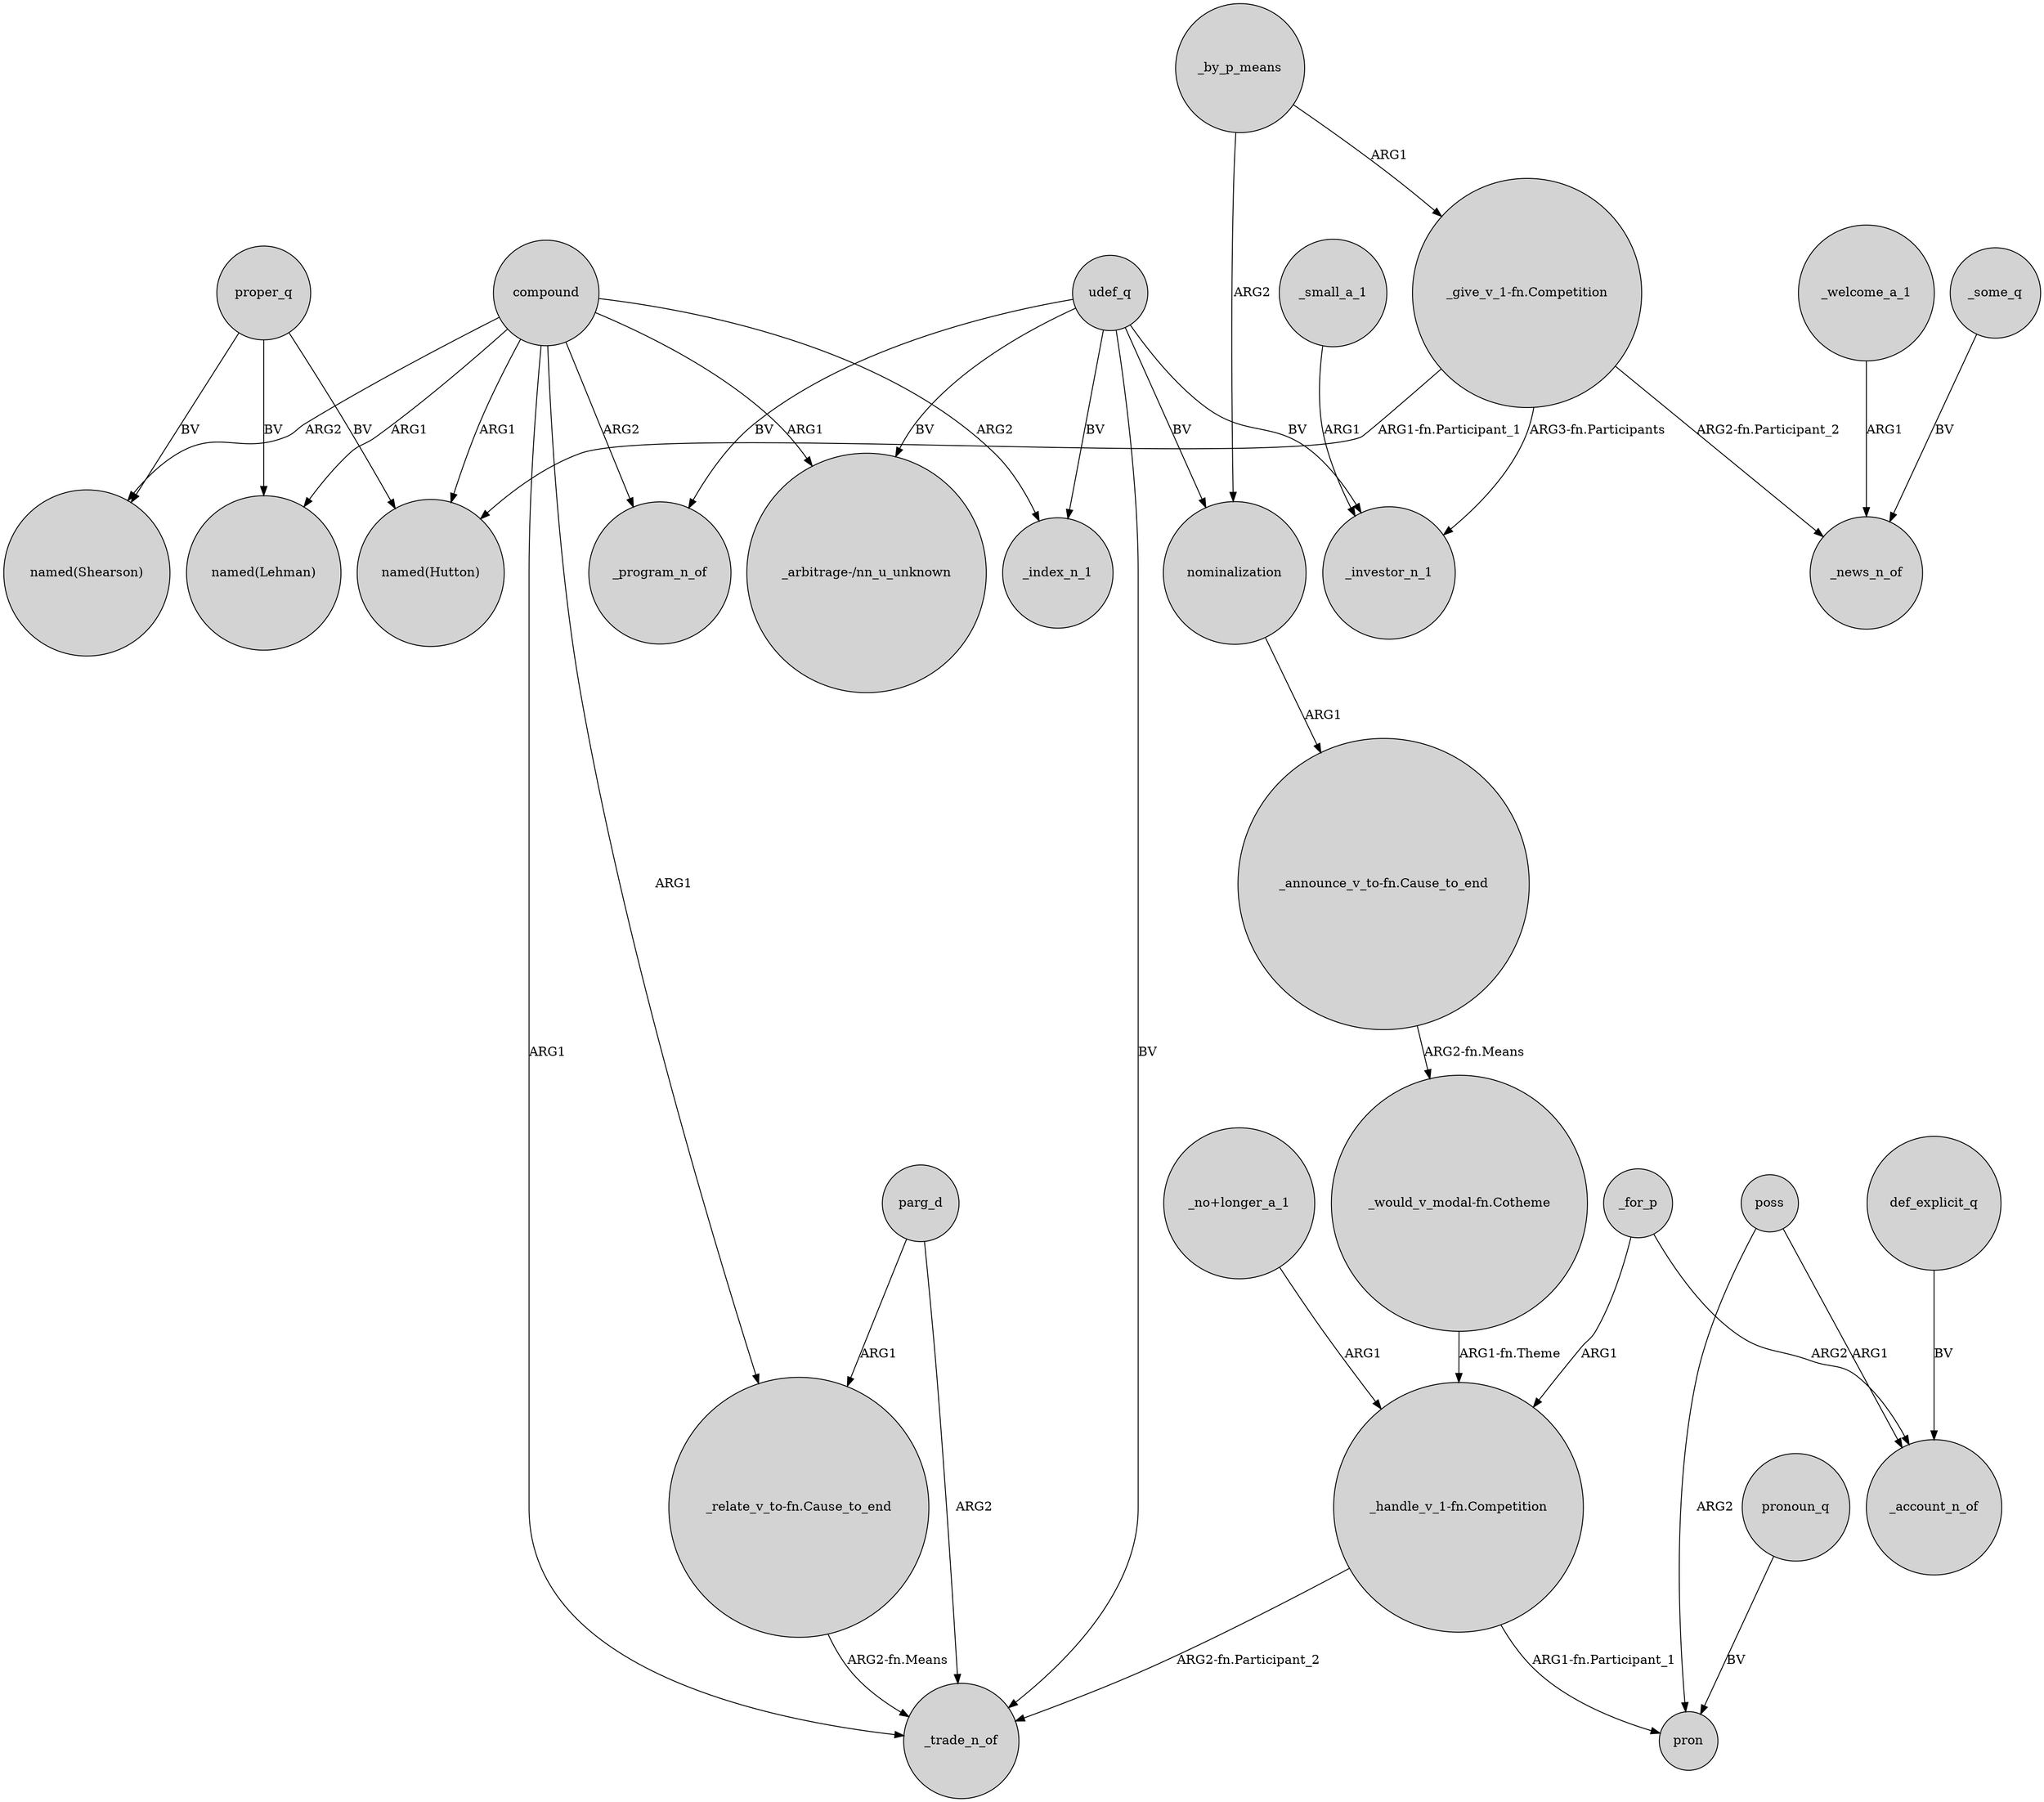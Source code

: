 digraph {
	node [shape=circle style=filled]
	_by_p_means -> "_give_v_1-fn.Competition" [label=ARG1]
	compound -> "named(Hutton)" [label=ARG1]
	compound -> "named(Shearson)" [label=ARG2]
	compound -> "_arbitrage-/nn_u_unknown" [label=ARG1]
	compound -> "_relate_v_to-fn.Cause_to_end" [label=ARG1]
	_welcome_a_1 -> _news_n_of [label=ARG1]
	compound -> _trade_n_of [label=ARG1]
	udef_q -> nominalization [label=BV]
	parg_d -> _trade_n_of [label=ARG2]
	"_relate_v_to-fn.Cause_to_end" -> _trade_n_of [label="ARG2-fn.Means"]
	udef_q -> _index_n_1 [label=BV]
	proper_q -> "named(Hutton)" [label=BV]
	def_explicit_q -> _account_n_of [label=BV]
	proper_q -> "named(Shearson)" [label=BV]
	"_handle_v_1-fn.Competition" -> pron [label="ARG1-fn.Participant_1"]
	udef_q -> _program_n_of [label=BV]
	"_would_v_modal-fn.Cotheme" -> "_handle_v_1-fn.Competition" [label="ARG1-fn.Theme"]
	compound -> _program_n_of [label=ARG2]
	pronoun_q -> pron [label=BV]
	compound -> "named(Lehman)" [label=ARG1]
	poss -> pron [label=ARG2]
	_small_a_1 -> _investor_n_1 [label=ARG1]
	parg_d -> "_relate_v_to-fn.Cause_to_end" [label=ARG1]
	"_announce_v_to-fn.Cause_to_end" -> "_would_v_modal-fn.Cotheme" [label="ARG2-fn.Means"]
	_by_p_means -> nominalization [label=ARG2]
	nominalization -> "_announce_v_to-fn.Cause_to_end" [label=ARG1]
	"_no+longer_a_1" -> "_handle_v_1-fn.Competition" [label=ARG1]
	compound -> _index_n_1 [label=ARG2]
	_some_q -> _news_n_of [label=BV]
	udef_q -> "_arbitrage-/nn_u_unknown" [label=BV]
	"_give_v_1-fn.Competition" -> _investor_n_1 [label="ARG3-fn.Participants"]
	udef_q -> _trade_n_of [label=BV]
	"_give_v_1-fn.Competition" -> "named(Hutton)" [label="ARG1-fn.Participant_1"]
	_for_p -> _account_n_of [label=ARG2]
	poss -> _account_n_of [label=ARG1]
	proper_q -> "named(Lehman)" [label=BV]
	udef_q -> _investor_n_1 [label=BV]
	"_give_v_1-fn.Competition" -> _news_n_of [label="ARG2-fn.Participant_2"]
	_for_p -> "_handle_v_1-fn.Competition" [label=ARG1]
	"_handle_v_1-fn.Competition" -> _trade_n_of [label="ARG2-fn.Participant_2"]
}
